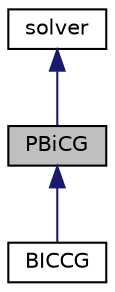 digraph "PBiCG"
{
  bgcolor="transparent";
  edge [fontname="Helvetica",fontsize="10",labelfontname="Helvetica",labelfontsize="10"];
  node [fontname="Helvetica",fontsize="10",shape=record];
  Node1 [label="PBiCG",height=0.2,width=0.4,color="black", fillcolor="grey75", style="filled", fontcolor="black"];
  Node2 -> Node1 [dir="back",color="midnightblue",fontsize="10",style="solid",fontname="Helvetica"];
  Node2 [label="solver",height=0.2,width=0.4,color="black",URL="$a02378.html",tooltip="Abstract base-class for lduMatrix solvers. "];
  Node1 -> Node3 [dir="back",color="midnightblue",fontsize="10",style="solid",fontname="Helvetica"];
  Node3 [label="BICCG",height=0.2,width=0.4,color="black",URL="$a00128.html",tooltip="Diagonal incomplete LU preconditioned BiCG solver derived from the general preconditioned BiCG solver..."];
}
